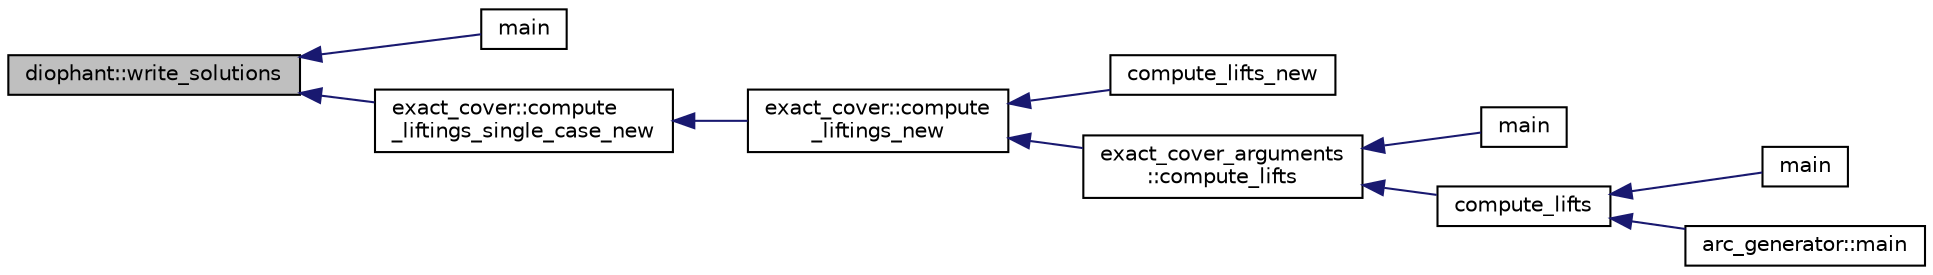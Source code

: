 digraph "diophant::write_solutions"
{
  edge [fontname="Helvetica",fontsize="10",labelfontname="Helvetica",labelfontsize="10"];
  node [fontname="Helvetica",fontsize="10",shape=record];
  rankdir="LR";
  Node869 [label="diophant::write_solutions",height=0.2,width=0.4,color="black", fillcolor="grey75", style="filled", fontcolor="black"];
  Node869 -> Node870 [dir="back",color="midnightblue",fontsize="10",style="solid",fontname="Helvetica"];
  Node870 [label="main",height=0.2,width=0.4,color="black", fillcolor="white", style="filled",URL="$dc/dbc/solve__diophant_8_c.html#a3c04138a5bfe5d72780bb7e82a18e627"];
  Node869 -> Node871 [dir="back",color="midnightblue",fontsize="10",style="solid",fontname="Helvetica"];
  Node871 [label="exact_cover::compute\l_liftings_single_case_new",height=0.2,width=0.4,color="black", fillcolor="white", style="filled",URL="$df/d94/classexact__cover.html#ab111dd375f84d6f60ec7edeb2b18523e"];
  Node871 -> Node872 [dir="back",color="midnightblue",fontsize="10",style="solid",fontname="Helvetica"];
  Node872 [label="exact_cover::compute\l_liftings_new",height=0.2,width=0.4,color="black", fillcolor="white", style="filled",URL="$df/d94/classexact__cover.html#a1438b5e280f85abcabeb7f68eeabb72b"];
  Node872 -> Node873 [dir="back",color="midnightblue",fontsize="10",style="solid",fontname="Helvetica"];
  Node873 [label="compute_lifts_new",height=0.2,width=0.4,color="black", fillcolor="white", style="filled",URL="$d0/d76/tl__algebra__and__number__theory_8h.html#a7572cd3732ca8df324632282e9002dc4"];
  Node872 -> Node874 [dir="back",color="midnightblue",fontsize="10",style="solid",fontname="Helvetica"];
  Node874 [label="exact_cover_arguments\l::compute_lifts",height=0.2,width=0.4,color="black", fillcolor="white", style="filled",URL="$d3/dae/classexact__cover__arguments.html#ab0cdb09a17201c89aa9f83bd511dbbf7"];
  Node874 -> Node875 [dir="back",color="midnightblue",fontsize="10",style="solid",fontname="Helvetica"];
  Node875 [label="main",height=0.2,width=0.4,color="black", fillcolor="white", style="filled",URL="$dc/df8/spread__classify_8_c.html#a217dbf8b442f20279ea00b898af96f52"];
  Node874 -> Node876 [dir="back",color="midnightblue",fontsize="10",style="solid",fontname="Helvetica"];
  Node876 [label="compute_lifts",height=0.2,width=0.4,color="black", fillcolor="white", style="filled",URL="$d0/d76/tl__algebra__and__number__theory_8h.html#a82fe3b66a6f9d9075eb8847d7bfe556b"];
  Node876 -> Node877 [dir="back",color="midnightblue",fontsize="10",style="solid",fontname="Helvetica"];
  Node877 [label="main",height=0.2,width=0.4,color="black", fillcolor="white", style="filled",URL="$d1/d5e/blt__main_8_c.html#a217dbf8b442f20279ea00b898af96f52"];
  Node876 -> Node878 [dir="back",color="midnightblue",fontsize="10",style="solid",fontname="Helvetica"];
  Node878 [label="arc_generator::main",height=0.2,width=0.4,color="black", fillcolor="white", style="filled",URL="$d4/d21/classarc__generator.html#ad80140b51b165dad1fe6ab232be7829a"];
}
